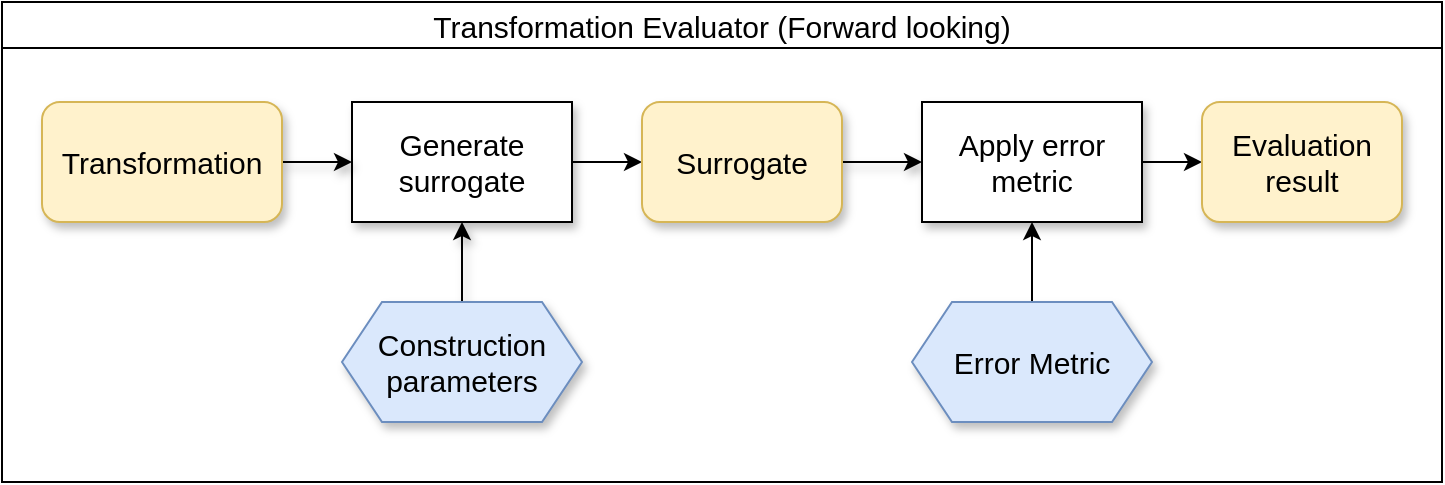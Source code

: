<mxfile version="14.6.13" type="device"><diagram id="h7taZv7bQOkokr7L_FzG" name="Page-1"><mxGraphModel dx="1086" dy="806" grid="1" gridSize="10" guides="1" tooltips="1" connect="1" arrows="1" fold="1" page="1" pageScale="1" pageWidth="827" pageHeight="1169" math="0" shadow="0"><root><mxCell id="0"/><mxCell id="1" parent="0"/><mxCell id="y1_q1g3c0PJaKZm0Pxwq-1" value="Transformation Evaluator (Forward looking)" style="swimlane;sketch=0;startSize=23;movable=0;fontSize=15;fontStyle=0" parent="1" vertex="1"><mxGeometry x="40" y="40" width="720" height="240" as="geometry"/></mxCell><mxCell id="AuKMl_wwjIJfGl-rGkdo-1" style="edgeStyle=orthogonalEdgeStyle;rounded=0;orthogonalLoop=1;jettySize=auto;html=1;entryX=0;entryY=0.5;entryDx=0;entryDy=0;" edge="1" parent="y1_q1g3c0PJaKZm0Pxwq-1" source="y1_q1g3c0PJaKZm0Pxwq-2" target="y1_q1g3c0PJaKZm0Pxwq-4"><mxGeometry relative="1" as="geometry"/></mxCell><mxCell id="y1_q1g3c0PJaKZm0Pxwq-2" value="Generate surrogate" style="rounded=0;whiteSpace=wrap;html=1;sketch=0;fontSize=15;shadow=1;" parent="y1_q1g3c0PJaKZm0Pxwq-1" vertex="1"><mxGeometry x="175" y="50" width="110" height="60" as="geometry"/></mxCell><mxCell id="y1_q1g3c0PJaKZm0Pxwq-11" style="edgeStyle=orthogonalEdgeStyle;rounded=0;orthogonalLoop=1;jettySize=auto;html=1;entryX=0;entryY=0.5;entryDx=0;entryDy=0;fontSize=15;shadow=1;" parent="y1_q1g3c0PJaKZm0Pxwq-1" source="y1_q1g3c0PJaKZm0Pxwq-3" target="y1_q1g3c0PJaKZm0Pxwq-2" edge="1"><mxGeometry relative="1" as="geometry"/></mxCell><mxCell id="y1_q1g3c0PJaKZm0Pxwq-3" value="&lt;font style=&quot;font-size: 15px;&quot;&gt;Transformation&lt;/font&gt;" style="rounded=1;whiteSpace=wrap;html=1;sketch=0;fontSize=15;fillColor=#fff2cc;strokeColor=#d6b656;shadow=1;" parent="y1_q1g3c0PJaKZm0Pxwq-1" vertex="1"><mxGeometry x="20" y="50" width="120" height="60" as="geometry"/></mxCell><mxCell id="y1_q1g3c0PJaKZm0Pxwq-13" style="edgeStyle=orthogonalEdgeStyle;rounded=0;orthogonalLoop=1;jettySize=auto;html=1;entryX=0;entryY=0.5;entryDx=0;entryDy=0;fontSize=15;shadow=1;" parent="y1_q1g3c0PJaKZm0Pxwq-1" source="y1_q1g3c0PJaKZm0Pxwq-4" target="y1_q1g3c0PJaKZm0Pxwq-5" edge="1"><mxGeometry relative="1" as="geometry"/></mxCell><mxCell id="y1_q1g3c0PJaKZm0Pxwq-4" value="&lt;font style=&quot;font-size: 15px;&quot;&gt;Surrogate&lt;/font&gt;" style="rounded=1;whiteSpace=wrap;html=1;sketch=0;fontSize=15;fillColor=#fff2cc;strokeColor=#d6b656;shadow=1;" parent="y1_q1g3c0PJaKZm0Pxwq-1" vertex="1"><mxGeometry x="320" y="50" width="100" height="60" as="geometry"/></mxCell><mxCell id="AuKMl_wwjIJfGl-rGkdo-2" style="edgeStyle=orthogonalEdgeStyle;rounded=0;orthogonalLoop=1;jettySize=auto;html=1;entryX=0;entryY=0.5;entryDx=0;entryDy=0;" edge="1" parent="y1_q1g3c0PJaKZm0Pxwq-1" source="y1_q1g3c0PJaKZm0Pxwq-5" target="y1_q1g3c0PJaKZm0Pxwq-7"><mxGeometry relative="1" as="geometry"/></mxCell><mxCell id="y1_q1g3c0PJaKZm0Pxwq-5" value="Apply error metric" style="rounded=0;whiteSpace=wrap;html=1;sketch=0;fontSize=15;shadow=1;" parent="y1_q1g3c0PJaKZm0Pxwq-1" vertex="1"><mxGeometry x="460" y="50" width="110" height="60" as="geometry"/></mxCell><mxCell id="y1_q1g3c0PJaKZm0Pxwq-7" value="&lt;font style=&quot;font-size: 15px&quot;&gt;Evaluation result&lt;/font&gt;" style="rounded=1;whiteSpace=wrap;html=1;sketch=0;fontSize=15;fillColor=#fff2cc;strokeColor=#d6b656;shadow=1;" parent="y1_q1g3c0PJaKZm0Pxwq-1" vertex="1"><mxGeometry x="600" y="50" width="100" height="60" as="geometry"/></mxCell><mxCell id="y1_q1g3c0PJaKZm0Pxwq-10" style="edgeStyle=orthogonalEdgeStyle;rounded=0;orthogonalLoop=1;jettySize=auto;html=1;entryX=0.5;entryY=1;entryDx=0;entryDy=0;fontSize=15;shadow=1;" parent="y1_q1g3c0PJaKZm0Pxwq-1" source="y1_q1g3c0PJaKZm0Pxwq-9" target="y1_q1g3c0PJaKZm0Pxwq-2" edge="1"><mxGeometry relative="1" as="geometry"/></mxCell><mxCell id="y1_q1g3c0PJaKZm0Pxwq-9" value="&lt;span&gt;Construction&lt;/span&gt;&lt;br&gt;&lt;span&gt;parameters&lt;/span&gt;" style="shape=hexagon;perimeter=hexagonPerimeter2;whiteSpace=wrap;html=1;fixedSize=1;fontSize=15;fillColor=#dae8fc;strokeColor=#6c8ebf;shadow=1;" parent="y1_q1g3c0PJaKZm0Pxwq-1" vertex="1"><mxGeometry x="170" y="150" width="120" height="60" as="geometry"/></mxCell><mxCell id="AuKMl_wwjIJfGl-rGkdo-4" style="edgeStyle=orthogonalEdgeStyle;rounded=0;orthogonalLoop=1;jettySize=auto;html=1;" edge="1" parent="y1_q1g3c0PJaKZm0Pxwq-1" source="AuKMl_wwjIJfGl-rGkdo-3" target="y1_q1g3c0PJaKZm0Pxwq-5"><mxGeometry relative="1" as="geometry"/></mxCell><mxCell id="AuKMl_wwjIJfGl-rGkdo-3" value="Error Metric" style="shape=hexagon;perimeter=hexagonPerimeter2;whiteSpace=wrap;html=1;fixedSize=1;fontSize=15;fillColor=#dae8fc;strokeColor=#6c8ebf;shadow=1;" vertex="1" parent="y1_q1g3c0PJaKZm0Pxwq-1"><mxGeometry x="455" y="150" width="120" height="60" as="geometry"/></mxCell></root></mxGraphModel></diagram></mxfile>